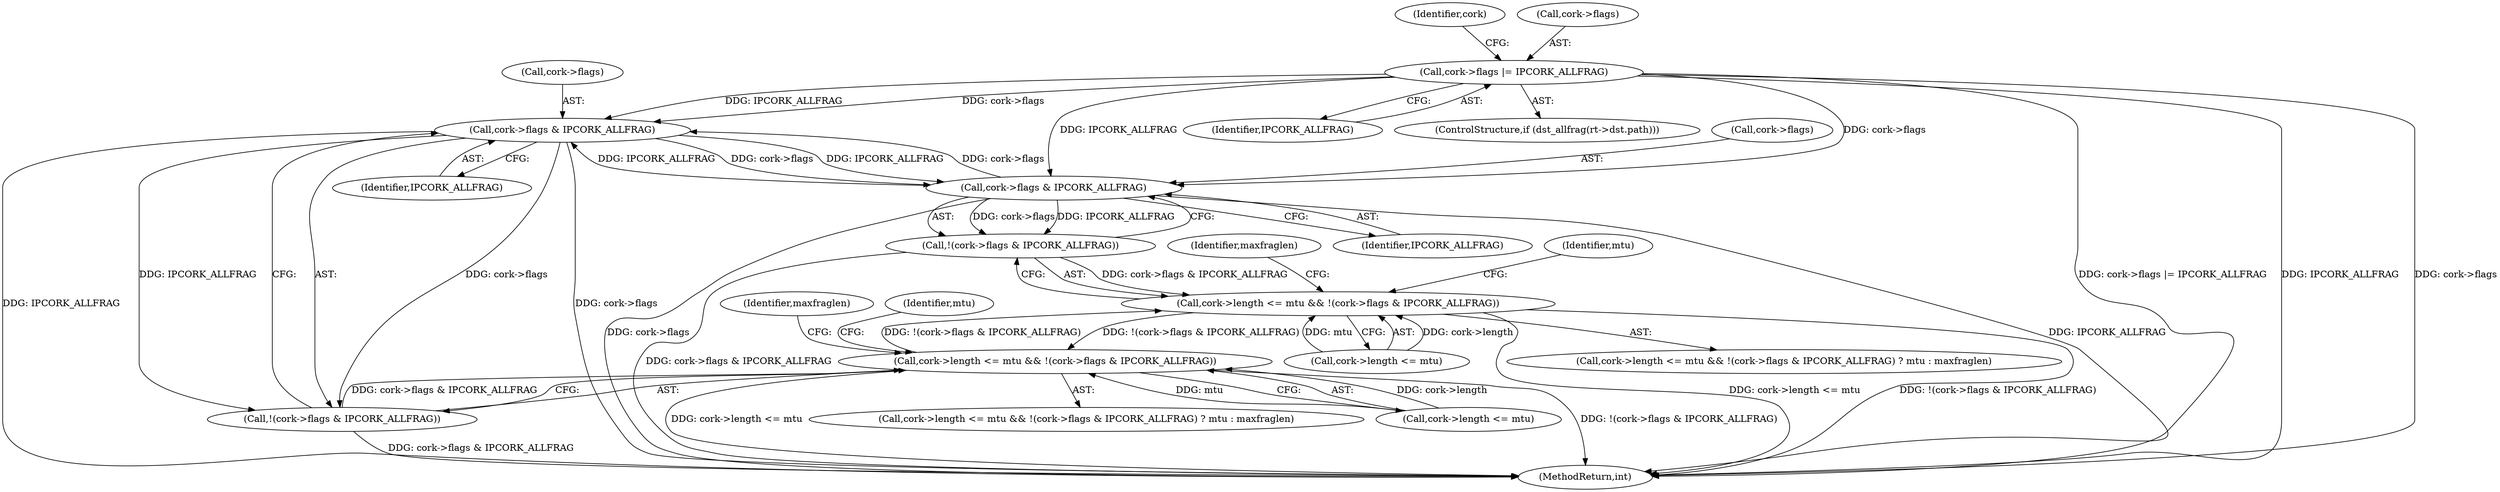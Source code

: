 digraph "0_linux_2811ebac2521ceac84f2bdae402455baa6a7fb47@pointer" {
"1000752" [label="(Call,cork->flags & IPCORK_ALLFRAG)"];
"1000494" [label="(Call,cork->flags |= IPCORK_ALLFRAG)"];
"1000838" [label="(Call,cork->flags & IPCORK_ALLFRAG)"];
"1000752" [label="(Call,cork->flags & IPCORK_ALLFRAG)"];
"1000751" [label="(Call,!(cork->flags & IPCORK_ALLFRAG))"];
"1000745" [label="(Call,cork->length <= mtu && !(cork->flags & IPCORK_ALLFRAG))"];
"1000831" [label="(Call,cork->length <= mtu && !(cork->flags & IPCORK_ALLFRAG))"];
"1000837" [label="(Call,!(cork->flags & IPCORK_ALLFRAG))"];
"1000752" [label="(Call,cork->flags & IPCORK_ALLFRAG)"];
"1000753" [label="(Call,cork->flags)"];
"1000758" [label="(Identifier,maxfraglen)"];
"1000756" [label="(Identifier,IPCORK_ALLFRAG)"];
"1000745" [label="(Call,cork->length <= mtu && !(cork->flags & IPCORK_ALLFRAG))"];
"1000744" [label="(Call,cork->length <= mtu && !(cork->flags & IPCORK_ALLFRAG) ? mtu : maxfraglen)"];
"1001341" [label="(MethodReturn,int)"];
"1000832" [label="(Call,cork->length <= mtu)"];
"1000757" [label="(Identifier,mtu)"];
"1000746" [label="(Call,cork->length <= mtu)"];
"1000839" [label="(Call,cork->flags)"];
"1000844" [label="(Identifier,maxfraglen)"];
"1000498" [label="(Identifier,IPCORK_ALLFRAG)"];
"1000501" [label="(Identifier,cork)"];
"1000837" [label="(Call,!(cork->flags & IPCORK_ALLFRAG))"];
"1000487" [label="(ControlStructure,if (dst_allfrag(rt->dst.path)))"];
"1000830" [label="(Call,cork->length <= mtu && !(cork->flags & IPCORK_ALLFRAG) ? mtu : maxfraglen)"];
"1000831" [label="(Call,cork->length <= mtu && !(cork->flags & IPCORK_ALLFRAG))"];
"1000494" [label="(Call,cork->flags |= IPCORK_ALLFRAG)"];
"1000843" [label="(Identifier,mtu)"];
"1000495" [label="(Call,cork->flags)"];
"1000838" [label="(Call,cork->flags & IPCORK_ALLFRAG)"];
"1000842" [label="(Identifier,IPCORK_ALLFRAG)"];
"1000751" [label="(Call,!(cork->flags & IPCORK_ALLFRAG))"];
"1000752" -> "1000751"  [label="AST: "];
"1000752" -> "1000756"  [label="CFG: "];
"1000753" -> "1000752"  [label="AST: "];
"1000756" -> "1000752"  [label="AST: "];
"1000751" -> "1000752"  [label="CFG: "];
"1000752" -> "1001341"  [label="DDG: cork->flags"];
"1000752" -> "1001341"  [label="DDG: IPCORK_ALLFRAG"];
"1000752" -> "1000751"  [label="DDG: cork->flags"];
"1000752" -> "1000751"  [label="DDG: IPCORK_ALLFRAG"];
"1000494" -> "1000752"  [label="DDG: cork->flags"];
"1000494" -> "1000752"  [label="DDG: IPCORK_ALLFRAG"];
"1000838" -> "1000752"  [label="DDG: cork->flags"];
"1000838" -> "1000752"  [label="DDG: IPCORK_ALLFRAG"];
"1000752" -> "1000838"  [label="DDG: cork->flags"];
"1000752" -> "1000838"  [label="DDG: IPCORK_ALLFRAG"];
"1000494" -> "1000487"  [label="AST: "];
"1000494" -> "1000498"  [label="CFG: "];
"1000495" -> "1000494"  [label="AST: "];
"1000498" -> "1000494"  [label="AST: "];
"1000501" -> "1000494"  [label="CFG: "];
"1000494" -> "1001341"  [label="DDG: cork->flags |= IPCORK_ALLFRAG"];
"1000494" -> "1001341"  [label="DDG: IPCORK_ALLFRAG"];
"1000494" -> "1001341"  [label="DDG: cork->flags"];
"1000494" -> "1000838"  [label="DDG: cork->flags"];
"1000494" -> "1000838"  [label="DDG: IPCORK_ALLFRAG"];
"1000838" -> "1000837"  [label="AST: "];
"1000838" -> "1000842"  [label="CFG: "];
"1000839" -> "1000838"  [label="AST: "];
"1000842" -> "1000838"  [label="AST: "];
"1000837" -> "1000838"  [label="CFG: "];
"1000838" -> "1001341"  [label="DDG: IPCORK_ALLFRAG"];
"1000838" -> "1001341"  [label="DDG: cork->flags"];
"1000838" -> "1000837"  [label="DDG: cork->flags"];
"1000838" -> "1000837"  [label="DDG: IPCORK_ALLFRAG"];
"1000751" -> "1000745"  [label="AST: "];
"1000745" -> "1000751"  [label="CFG: "];
"1000751" -> "1001341"  [label="DDG: cork->flags & IPCORK_ALLFRAG"];
"1000751" -> "1000745"  [label="DDG: cork->flags & IPCORK_ALLFRAG"];
"1000745" -> "1000744"  [label="AST: "];
"1000745" -> "1000746"  [label="CFG: "];
"1000746" -> "1000745"  [label="AST: "];
"1000757" -> "1000745"  [label="CFG: "];
"1000758" -> "1000745"  [label="CFG: "];
"1000745" -> "1001341"  [label="DDG: !(cork->flags & IPCORK_ALLFRAG)"];
"1000745" -> "1001341"  [label="DDG: cork->length <= mtu"];
"1000746" -> "1000745"  [label="DDG: cork->length"];
"1000746" -> "1000745"  [label="DDG: mtu"];
"1000831" -> "1000745"  [label="DDG: !(cork->flags & IPCORK_ALLFRAG)"];
"1000745" -> "1000831"  [label="DDG: !(cork->flags & IPCORK_ALLFRAG)"];
"1000831" -> "1000830"  [label="AST: "];
"1000831" -> "1000832"  [label="CFG: "];
"1000831" -> "1000837"  [label="CFG: "];
"1000832" -> "1000831"  [label="AST: "];
"1000837" -> "1000831"  [label="AST: "];
"1000843" -> "1000831"  [label="CFG: "];
"1000844" -> "1000831"  [label="CFG: "];
"1000831" -> "1001341"  [label="DDG: cork->length <= mtu"];
"1000831" -> "1001341"  [label="DDG: !(cork->flags & IPCORK_ALLFRAG)"];
"1000832" -> "1000831"  [label="DDG: cork->length"];
"1000832" -> "1000831"  [label="DDG: mtu"];
"1000837" -> "1000831"  [label="DDG: cork->flags & IPCORK_ALLFRAG"];
"1000837" -> "1001341"  [label="DDG: cork->flags & IPCORK_ALLFRAG"];
}
